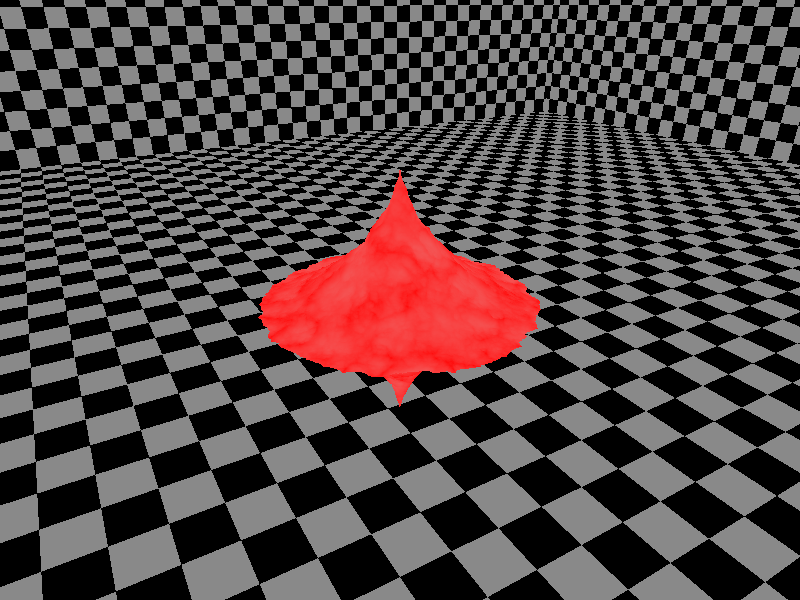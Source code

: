// Width=1024
// Height=768
// Antialias=True
// Antialias_Threshold=0.3

#version 3.7;

global_settings{
  assumed_gamma 1
}

camera{
  location <0,-20,10>
  look_at <0,0,0>
  right 1.33*x
  up z
  sky z
}

light_source{
  <50,-50,50>
  rgb 1
  area_light 5*x,5*y,10,10
  adaptive 1
  jitter
}

box{
  <-100,-100,-15>,<100,100,100>
  pigment{checker rgb 0 rgb 0.25 scale 3}
  hollow
  rotate z*30
}

#declare variation = function{pigment{granite}}
isosurface{
  function{ pow(z*z,1.0/3.0) + pow(x*x+y*y,1.0/3.0) - 1 + 0.03*(2*variation(x,y,z).grey-1) }
  //function{ pow(z*z,1.0/3.0) + pow(x*x,1.0/3.0) + pow(y*y,1.0/3.0) - 1 }
  contained_by{sphere{0,1.3}}
  max_gradient 20
  pigment{
    granite
    pigment_map{
      [0 rgb <1,0,0>]
      [1 rgb <0.89,0.1,0.1>]
    }
  }
  finish{phong 1}
  scale 5
}
